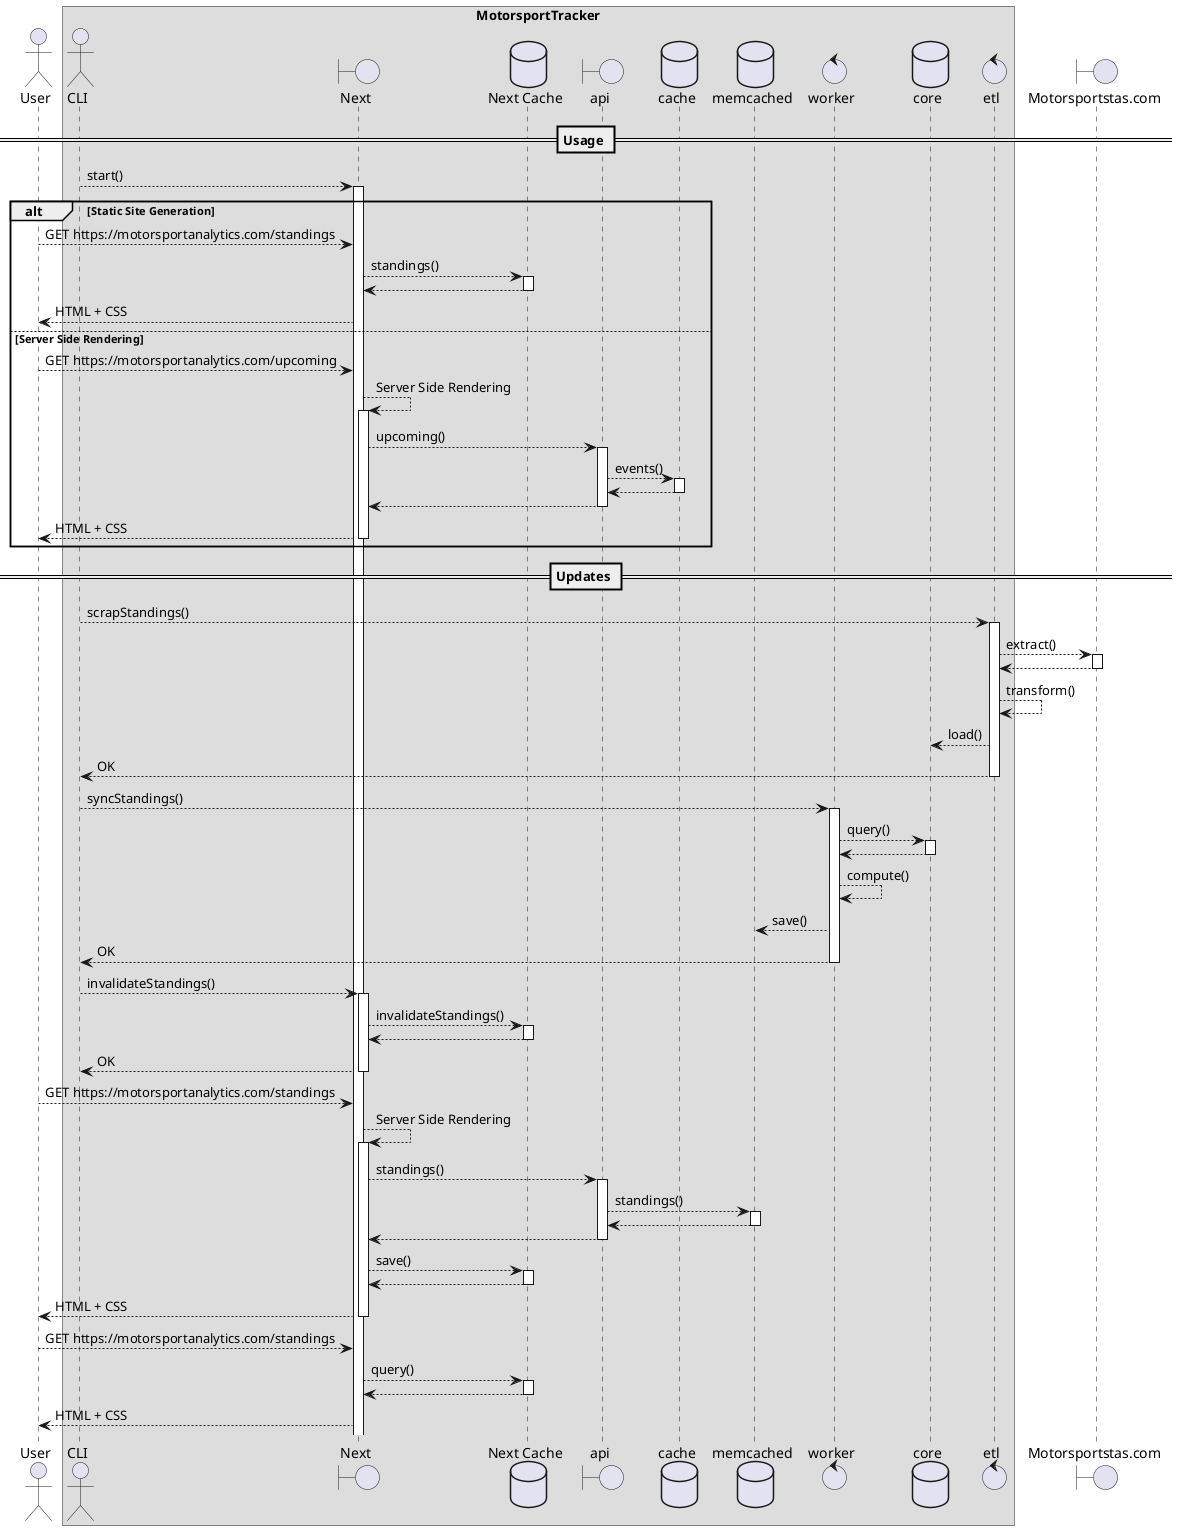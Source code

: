 @startuml

actor User as user

box MotorsportTracker
actor CLI as cli
boundary Next as next
database "Next Cache" as nextCache
boundary api
database cache
database memcached as memd
control worker
database core
control etl
endbox

boundary "Motorsportstas.com" as external
== Usage ==

cli --> next++: start()

alt Static Site Generation
user --> next: GET https://motorsportanalytics.com/standings
next --> nextCache++: standings()
return
next --> user: HTML + CSS

else Server Side Rendering

user --> next: GET https://motorsportanalytics.com/upcoming
next --> next: Server Side Rendering
activate next
next --> api++: upcoming()
api --> cache++: events()
return
return
next --> user: HTML + CSS
deactivate next

end


== Updates ==

cli --> etl++: scrapStandings()
etl --> external++: extract()
return
etl --> etl: transform()
etl --> core: load()
return OK

cli --> worker++: syncStandings()
worker --> core++: query()
return
worker --> worker: compute()
worker --> memd: save()
return OK

cli --> next++: invalidateStandings()
next --> nextCache++: invalidateStandings()
return
return OK


user --> next: GET https://motorsportanalytics.com/standings
next --> next: Server Side Rendering
activate next
next --> api++: standings()
api --> memd++: standings()
return
return
next --> nextCache++: save()
return
next --> user: HTML + CSS
deactivate next

user --> next: GET https://motorsportanalytics.com/standings
next --> nextCache++: query()
return
next --> user: HTML + CSS

@enduml

